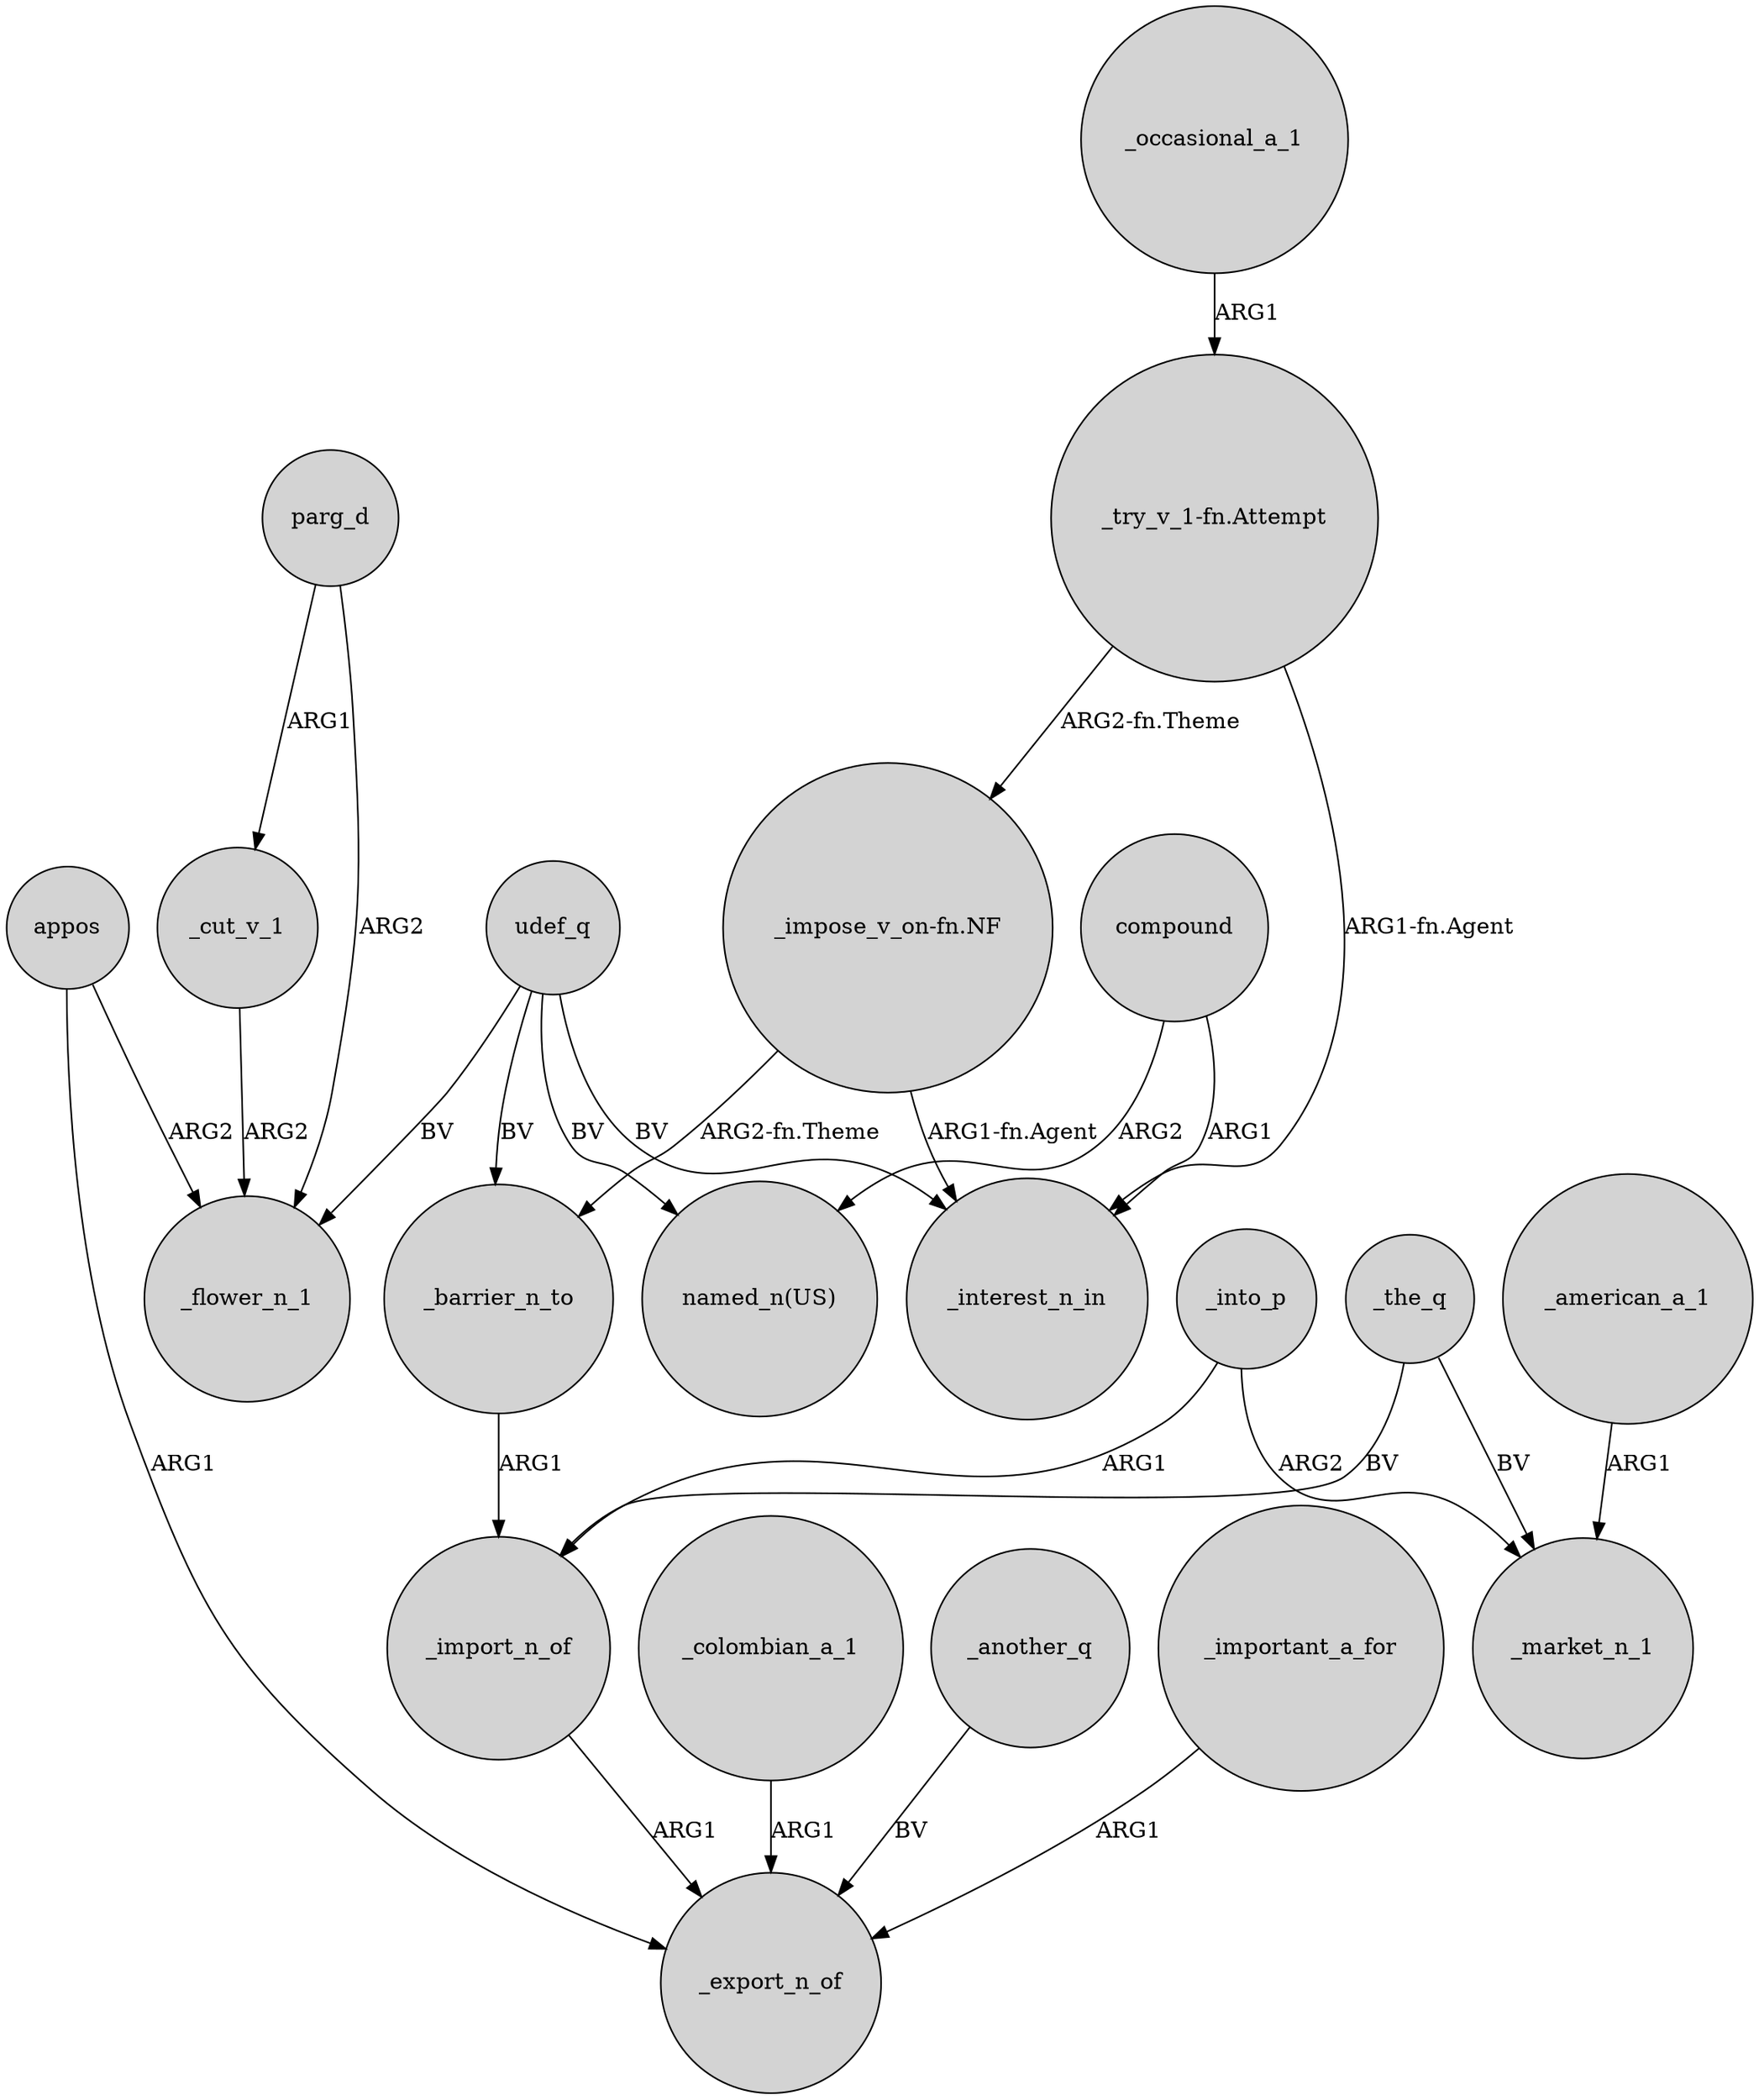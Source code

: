 digraph {
	node [shape=circle style=filled]
	"_try_v_1-fn.Attempt" -> "_impose_v_on-fn.NF" [label="ARG2-fn.Theme"]
	udef_q -> "named_n(US)" [label=BV]
	"_impose_v_on-fn.NF" -> _barrier_n_to [label="ARG2-fn.Theme"]
	_occasional_a_1 -> "_try_v_1-fn.Attempt" [label=ARG1]
	appos -> _export_n_of [label=ARG1]
	udef_q -> _interest_n_in [label=BV]
	compound -> "named_n(US)" [label=ARG2]
	udef_q -> _barrier_n_to [label=BV]
	_into_p -> _import_n_of [label=ARG1]
	_colombian_a_1 -> _export_n_of [label=ARG1]
	_another_q -> _export_n_of [label=BV]
	"_try_v_1-fn.Attempt" -> _interest_n_in [label="ARG1-fn.Agent"]
	"_impose_v_on-fn.NF" -> _interest_n_in [label="ARG1-fn.Agent"]
	parg_d -> _flower_n_1 [label=ARG2]
	_american_a_1 -> _market_n_1 [label=ARG1]
	_into_p -> _market_n_1 [label=ARG2]
	_barrier_n_to -> _import_n_of [label=ARG1]
	compound -> _interest_n_in [label=ARG1]
	_the_q -> _import_n_of [label=BV]
	_important_a_for -> _export_n_of [label=ARG1]
	_cut_v_1 -> _flower_n_1 [label=ARG2]
	parg_d -> _cut_v_1 [label=ARG1]
	appos -> _flower_n_1 [label=ARG2]
	udef_q -> _flower_n_1 [label=BV]
	_the_q -> _market_n_1 [label=BV]
	_import_n_of -> _export_n_of [label=ARG1]
}
